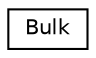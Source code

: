 digraph "Graphical Class Hierarchy"
{
 // LATEX_PDF_SIZE
  edge [fontname="Helvetica",fontsize="10",labelfontname="Helvetica",labelfontsize="10"];
  node [fontname="Helvetica",fontsize="10",shape=record];
  rankdir="LR";
  Node0 [label="Bulk",height=0.2,width=0.4,color="black", fillcolor="white", style="filled",URL="$classBulk.html",tooltip=" "];
}
